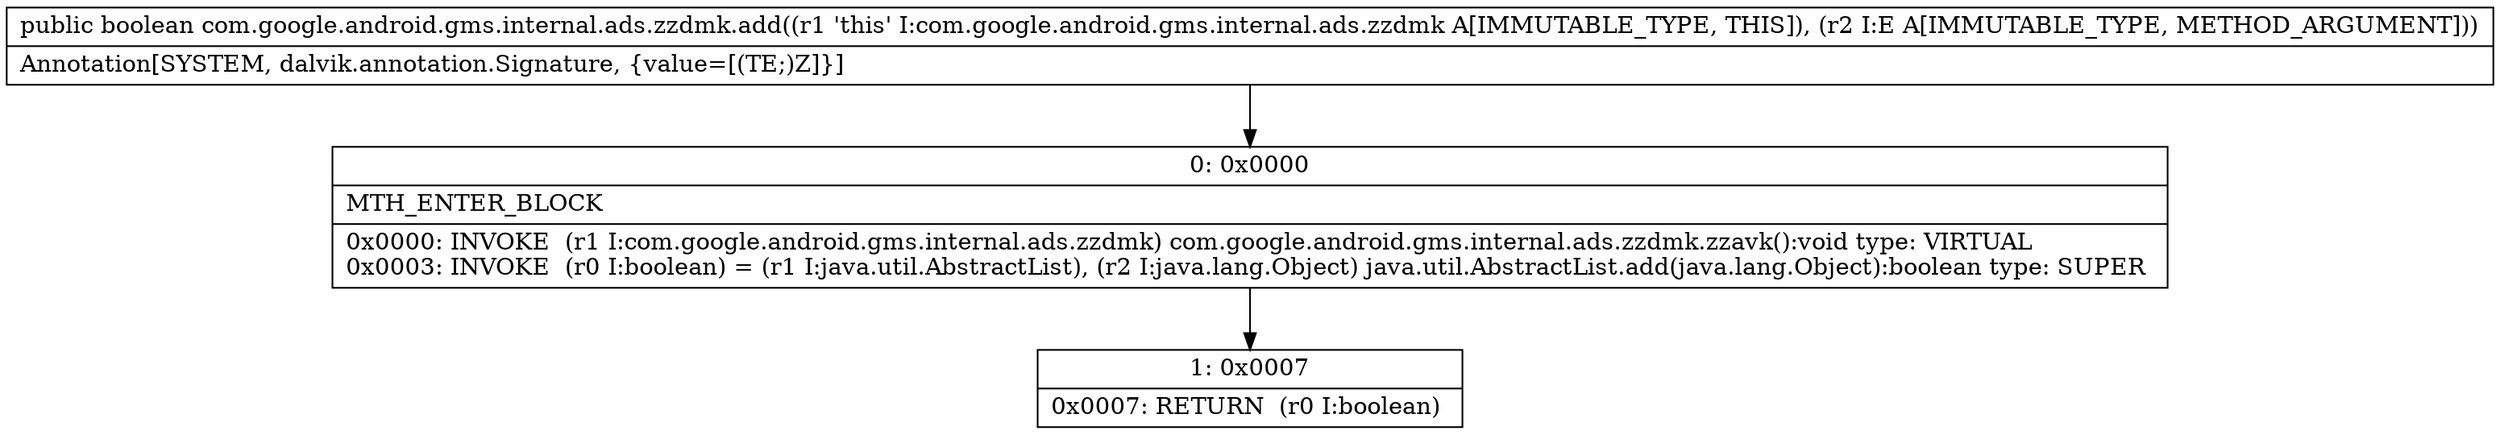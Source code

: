 digraph "CFG forcom.google.android.gms.internal.ads.zzdmk.add(Ljava\/lang\/Object;)Z" {
Node_0 [shape=record,label="{0\:\ 0x0000|MTH_ENTER_BLOCK\l|0x0000: INVOKE  (r1 I:com.google.android.gms.internal.ads.zzdmk) com.google.android.gms.internal.ads.zzdmk.zzavk():void type: VIRTUAL \l0x0003: INVOKE  (r0 I:boolean) = (r1 I:java.util.AbstractList), (r2 I:java.lang.Object) java.util.AbstractList.add(java.lang.Object):boolean type: SUPER \l}"];
Node_1 [shape=record,label="{1\:\ 0x0007|0x0007: RETURN  (r0 I:boolean) \l}"];
MethodNode[shape=record,label="{public boolean com.google.android.gms.internal.ads.zzdmk.add((r1 'this' I:com.google.android.gms.internal.ads.zzdmk A[IMMUTABLE_TYPE, THIS]), (r2 I:E A[IMMUTABLE_TYPE, METHOD_ARGUMENT]))  | Annotation[SYSTEM, dalvik.annotation.Signature, \{value=[(TE;)Z]\}]\l}"];
MethodNode -> Node_0;
Node_0 -> Node_1;
}

